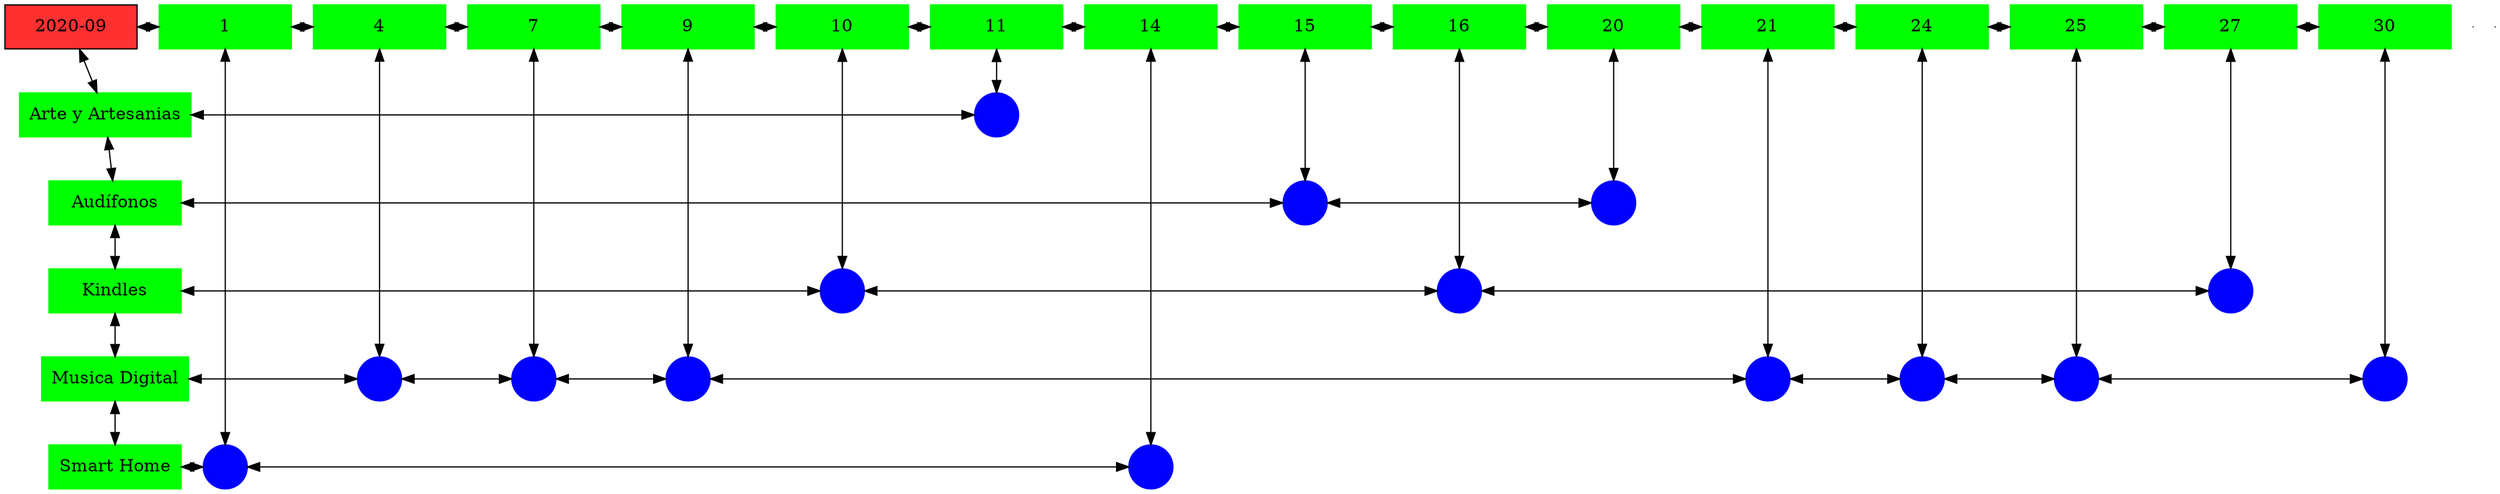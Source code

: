 digraph G{
node[shape="box"];
nodeMt[ label = "2020-09", width = 1.5, style = filled, fillcolor = firebrick1, group = 1 ];
e0[ shape = point, width = 0 ];
e1[ shape = point, width = 0 ];
node0xc001e62370[label="1",color=green,style =filled,width = 1.5 group=1];
nodeMt->node0xc001e62370[dir="both"];
{rank=same;nodeMt;node0xc001e62370;}
node0xc0020514f0[label="4",color=green,style =filled,width = 1.5 group=4];
node0xc001e62370->node0xc0020514f0[dir="both"];
{rank=same;node0xc001e62370;node0xc0020514f0;}
node0xc0020e1a40[label="7",color=green,style =filled,width = 1.5 group=7];
node0xc0020514f0->node0xc0020e1a40[dir="both"];
{rank=same;node0xc0020514f0;node0xc0020e1a40;}
node0xc001fded70[label="9",color=green,style =filled,width = 1.5 group=9];
node0xc0020e1a40->node0xc001fded70[dir="both"];
{rank=same;node0xc0020e1a40;node0xc001fded70;}
node0xc001e2c820[label="10",color=green,style =filled,width = 1.5 group=10];
node0xc001fded70->node0xc001e2c820[dir="both"];
{rank=same;node0xc001fded70;node0xc001e2c820;}
node0xc0022bc640[label="11",color=green,style =filled,width = 1.5 group=11];
node0xc001e2c820->node0xc0022bc640[dir="both"];
{rank=same;node0xc001e2c820;node0xc0022bc640;}
node0xc001f2d3b0[label="14",color=green,style =filled,width = 1.5 group=14];
node0xc0022bc640->node0xc001f2d3b0[dir="both"];
{rank=same;node0xc0022bc640;node0xc001f2d3b0;}
node0xc001ee5540[label="15",color=green,style =filled,width = 1.5 group=15];
node0xc001f2d3b0->node0xc001ee5540[dir="both"];
{rank=same;node0xc001f2d3b0;node0xc001ee5540;}
node0xc0020d4e10[label="16",color=green,style =filled,width = 1.5 group=16];
node0xc001ee5540->node0xc0020d4e10[dir="both"];
{rank=same;node0xc001ee5540;node0xc0020d4e10;}
node0xc00209fd10[label="20",color=green,style =filled,width = 1.5 group=20];
node0xc0020d4e10->node0xc00209fd10[dir="both"];
{rank=same;node0xc0020d4e10;node0xc00209fd10;}
node0xc002294230[label="21",color=green,style =filled,width = 1.5 group=21];
node0xc00209fd10->node0xc002294230[dir="both"];
{rank=same;node0xc00209fd10;node0xc002294230;}
node0xc001f3f4a0[label="24",color=green,style =filled,width = 1.5 group=24];
node0xc002294230->node0xc001f3f4a0[dir="both"];
{rank=same;node0xc002294230;node0xc001f3f4a0;}
node0xc00202e960[label="25",color=green,style =filled,width = 1.5 group=25];
node0xc001f3f4a0->node0xc00202e960[dir="both"];
{rank=same;node0xc001f3f4a0;node0xc00202e960;}
node0xc001e46be0[label="27",color=green,style =filled,width = 1.5 group=27];
node0xc00202e960->node0xc001e46be0[dir="both"];
{rank=same;node0xc00202e960;node0xc001e46be0;}
node0xc00208a960[label="30",color=green,style =filled,width = 1.5 group=30];
node0xc001e46be0->node0xc00208a960[dir="both"];
{rank=same;node0xc001e46be0;node0xc00208a960;}
node0xc0022bc5f0[label="Arte y Artesanias",color=green,style =filled width = 1.5 group=1];
node0xc0022b1780[label="",color=blue,style =filled, width = 0.5 group=11 shape=circle];
node0xc0022bc5f0->node0xc0022b1780[dir="both"];
{rank=same;node0xc0022bc5f0;node0xc0022b1780;}
node0xc001ee54f0[label="Audífonos",color=green,style =filled width = 1.5 group=1];
node0xc001ee2d00[label="",color=blue,style =filled, width = 0.5 group=15 shape=circle];
node0xc001ee54f0->node0xc001ee2d00[dir="both"];
{rank=same;node0xc001ee54f0;node0xc001ee2d00;}
node0xc0020a6b80[label="",color=blue,style =filled, width = 0.5 group=20 shape=circle];
node0xc001ee2d00->node0xc0020a6b80[dir="both"];
{rank=same;node0xc0020a6b80;node0xc001ee2d00;}
node0xc001e2c7d0[label="Kindles",color=green,style =filled width = 1.5 group=1];
node0xc001e2a480[label="",color=blue,style =filled, width = 0.5 group=10 shape=circle];
node0xc001e2c7d0->node0xc001e2a480[dir="both"];
{rank=same;node0xc001e2c7d0;node0xc001e2a480;}
node0xc0020d8a00[label="",color=blue,style =filled, width = 0.5 group=16 shape=circle];
node0xc001e2a480->node0xc0020d8a00[dir="both"];
{rank=same;node0xc0020d8a00;node0xc001e2a480;}
node0xc001e44900[label="",color=blue,style =filled, width = 0.5 group=27 shape=circle];
node0xc0020d8a00->node0xc001e44900[dir="both"];
{rank=same;node0xc001e44900;node0xc0020d8a00;}
node0xc001f3f450[label="Musica Digital",color=green,style =filled width = 1.5 group=1];
node0xc00204d280[label="",color=blue,style =filled, width = 0.5 group=4 shape=circle];
node0xc001f3f450->node0xc00204d280[dir="both"];
{rank=same;node0xc001f3f450;node0xc00204d280;}
node0xc0020eac00[label="",color=blue,style =filled, width = 0.5 group=7 shape=circle];
node0xc00204d280->node0xc0020eac00[dir="both"];
{rank=same;node0xc0020eac00;node0xc00204d280;}
node0xc001fdcb80[label="",color=blue,style =filled, width = 0.5 group=9 shape=circle];
node0xc0020eac00->node0xc001fdcb80[dir="both"];
{rank=same;node0xc001fdcb80;node0xc0020eac00;}
node0xc002287c80[label="",color=blue,style =filled, width = 0.5 group=21 shape=circle];
node0xc001fdcb80->node0xc002287c80[dir="both"];
{rank=same;node0xc002287c80;node0xc001fdcb80;}
node0xc001f40700[label="",color=blue,style =filled, width = 0.5 group=24 shape=circle];
node0xc002287c80->node0xc001f40700[dir="both"];
{rank=same;node0xc001f40700;node0xc002287c80;}
node0xc002027d80[label="",color=blue,style =filled, width = 0.5 group=25 shape=circle];
node0xc001f40700->node0xc002027d80[dir="both"];
{rank=same;node0xc002027d80;node0xc001f40700;}
node0xc00208c600[label="",color=blue,style =filled, width = 0.5 group=30 shape=circle];
node0xc002027d80->node0xc00208c600[dir="both"];
{rank=same;node0xc00208c600;node0xc002027d80;}
node0xc001e62320[label="Smart Home",color=green,style =filled width = 1.5 group=1];
node0xc001e75100[label="",color=blue,style =filled, width = 0.5 group=1 shape=circle];
node0xc001e62320->node0xc001e75100[dir="both"];
{rank=same;node0xc001e62320;node0xc001e75100;}
node0xc001f29200[label="",color=blue,style =filled, width = 0.5 group=14 shape=circle];
node0xc001e75100->node0xc001f29200[dir="both"];
{rank=same;node0xc001f29200;node0xc001e75100;}
node0xc001e62370->node0xc001e75100[dir="both"];
node0xc0020514f0->node0xc00204d280[dir="both"];
node0xc0020e1a40->node0xc0020eac00[dir="both"];
node0xc001fded70->node0xc001fdcb80[dir="both"];
node0xc001e2c820->node0xc001e2a480[dir="both"];
node0xc0022bc640->node0xc0022b1780[dir="both"];
node0xc001f2d3b0->node0xc001f29200[dir="both"];
node0xc001ee5540->node0xc001ee2d00[dir="both"];
node0xc0020d4e10->node0xc0020d8a00[dir="both"];
node0xc00209fd10->node0xc0020a6b80[dir="both"];
node0xc002294230->node0xc002287c80[dir="both"];
node0xc001f3f4a0->node0xc001f40700[dir="both"];
node0xc00202e960->node0xc002027d80[dir="both"];
node0xc001e46be0->node0xc001e44900[dir="both"];
node0xc00208a960->node0xc00208c600[dir="both"];
nodeMt->node0xc0022bc5f0[dir="both"];
node0xc0022bc5f0->node0xc001ee54f0[dir="both"];
node0xc001ee54f0->node0xc001e2c7d0[dir="both"];
node0xc001e2c7d0->node0xc001f3f450[dir="both"];
node0xc001f3f450->node0xc001e62320[dir="both"];
}

